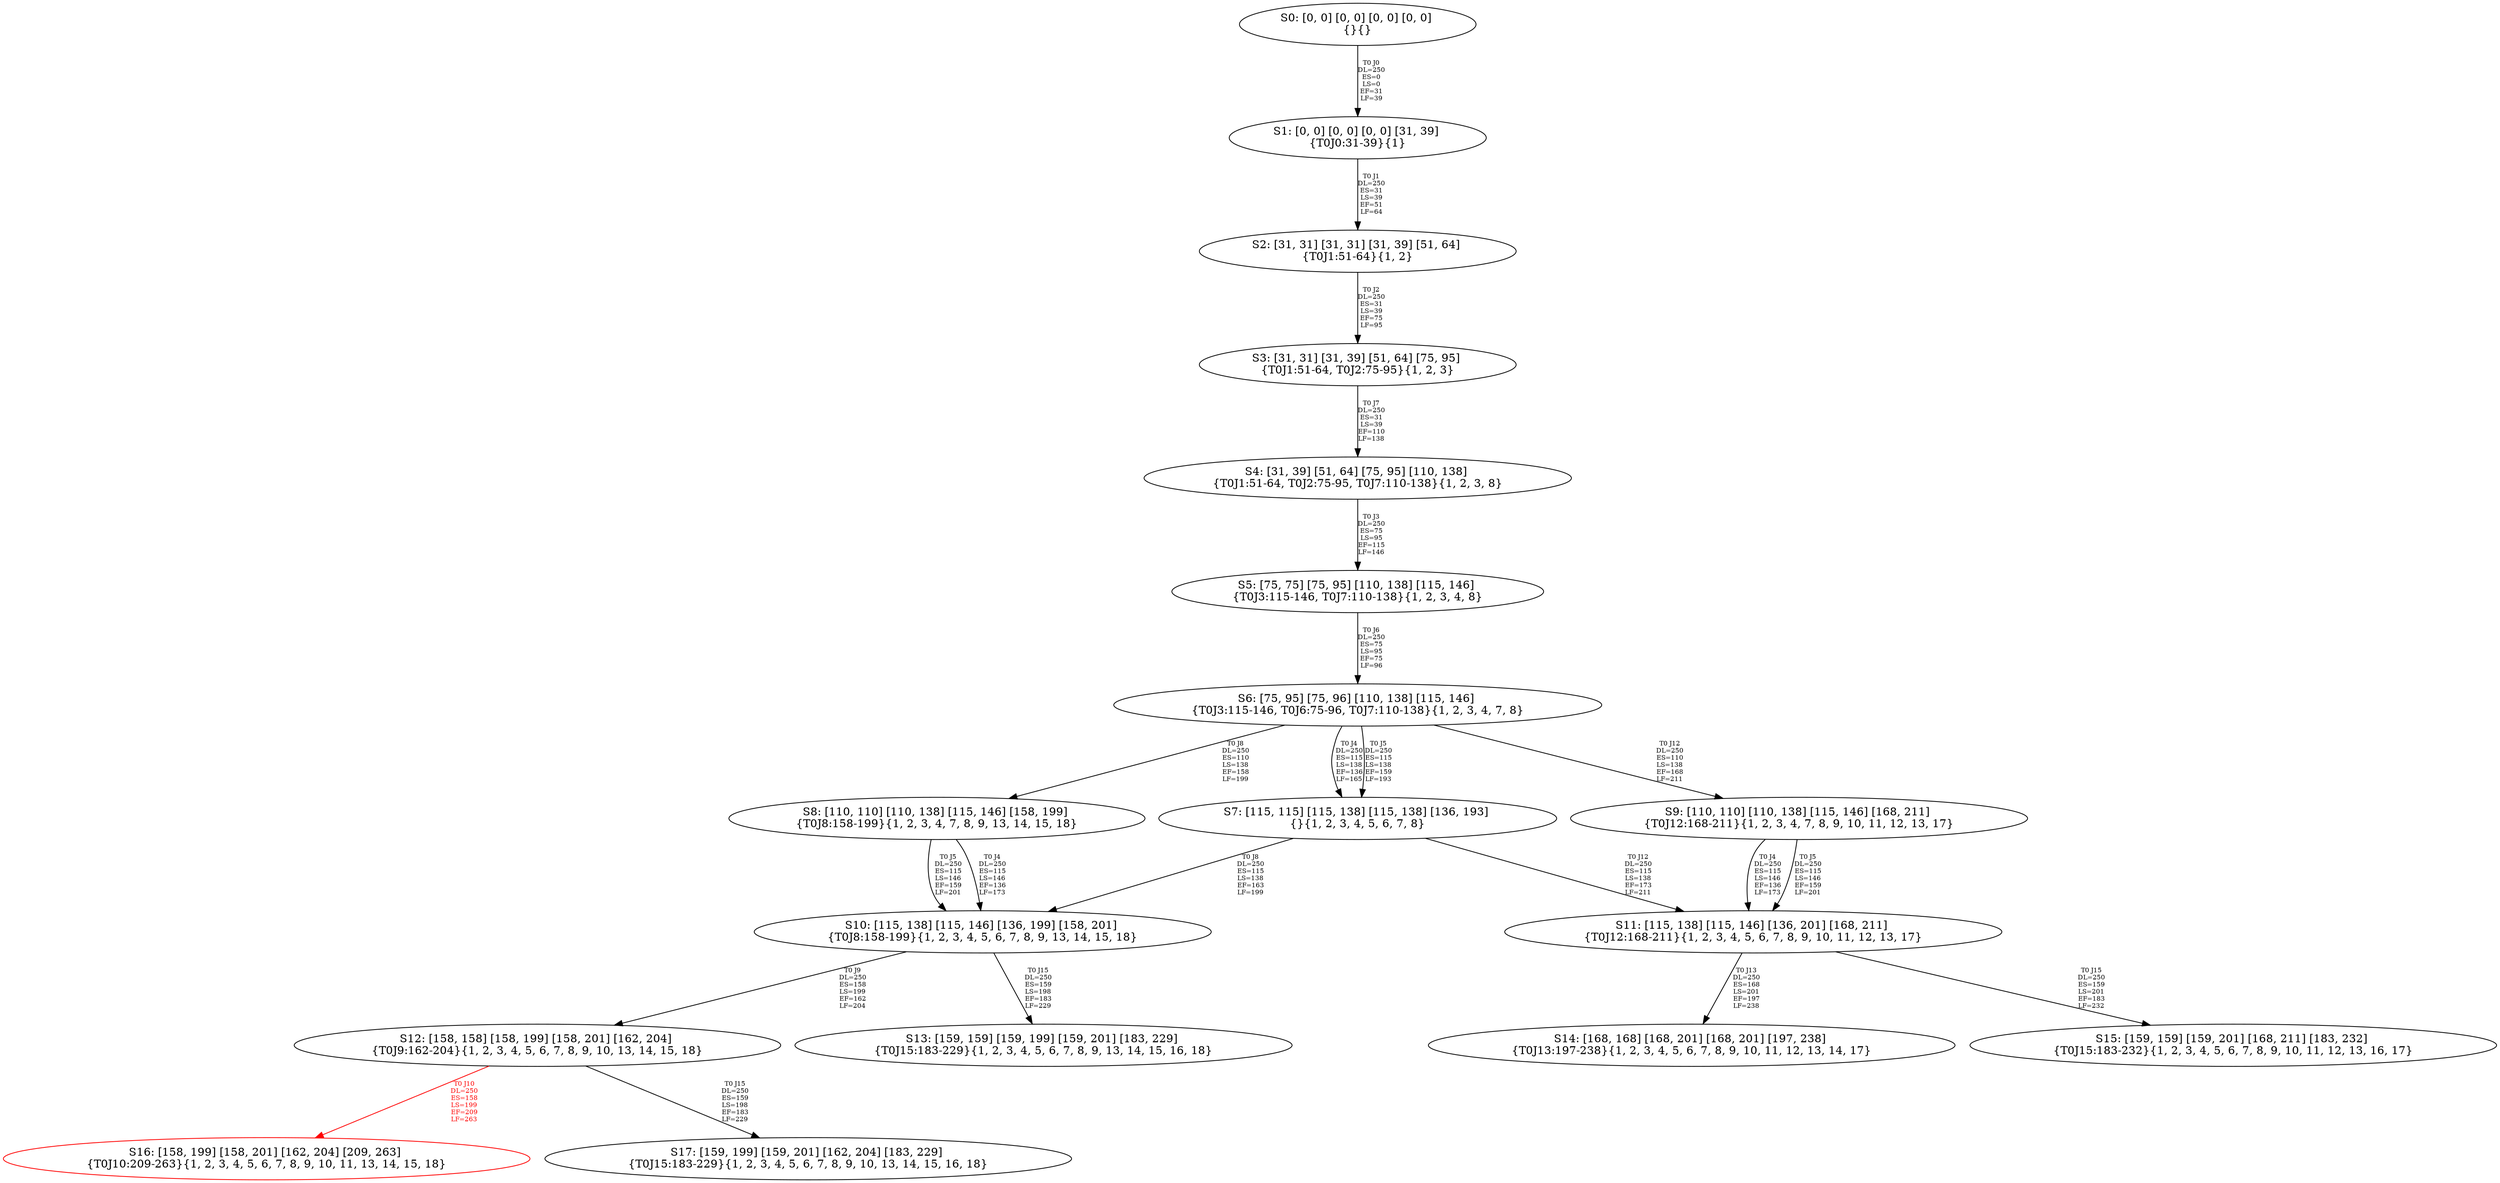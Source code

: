 digraph {
	S0[label="S0: [0, 0] [0, 0] [0, 0] [0, 0] \n{}{}"];
	S1[label="S1: [0, 0] [0, 0] [0, 0] [31, 39] \n{T0J0:31-39}{1}"];
	S2[label="S2: [31, 31] [31, 31] [31, 39] [51, 64] \n{T0J1:51-64}{1, 2}"];
	S3[label="S3: [31, 31] [31, 39] [51, 64] [75, 95] \n{T0J1:51-64, T0J2:75-95}{1, 2, 3}"];
	S4[label="S4: [31, 39] [51, 64] [75, 95] [110, 138] \n{T0J1:51-64, T0J2:75-95, T0J7:110-138}{1, 2, 3, 8}"];
	S5[label="S5: [75, 75] [75, 95] [110, 138] [115, 146] \n{T0J3:115-146, T0J7:110-138}{1, 2, 3, 4, 8}"];
	S6[label="S6: [75, 95] [75, 96] [110, 138] [115, 146] \n{T0J3:115-146, T0J6:75-96, T0J7:110-138}{1, 2, 3, 4, 7, 8}"];
	S7[label="S7: [115, 115] [115, 138] [115, 138] [136, 193] \n{}{1, 2, 3, 4, 5, 6, 7, 8}"];
	S8[label="S8: [110, 110] [110, 138] [115, 146] [158, 199] \n{T0J8:158-199}{1, 2, 3, 4, 7, 8, 9, 13, 14, 15, 18}"];
	S9[label="S9: [110, 110] [110, 138] [115, 146] [168, 211] \n{T0J12:168-211}{1, 2, 3, 4, 7, 8, 9, 10, 11, 12, 13, 17}"];
	S10[label="S10: [115, 138] [115, 146] [136, 199] [158, 201] \n{T0J8:158-199}{1, 2, 3, 4, 5, 6, 7, 8, 9, 13, 14, 15, 18}"];
	S11[label="S11: [115, 138] [115, 146] [136, 201] [168, 211] \n{T0J12:168-211}{1, 2, 3, 4, 5, 6, 7, 8, 9, 10, 11, 12, 13, 17}"];
	S12[label="S12: [158, 158] [158, 199] [158, 201] [162, 204] \n{T0J9:162-204}{1, 2, 3, 4, 5, 6, 7, 8, 9, 10, 13, 14, 15, 18}"];
	S13[label="S13: [159, 159] [159, 199] [159, 201] [183, 229] \n{T0J15:183-229}{1, 2, 3, 4, 5, 6, 7, 8, 9, 13, 14, 15, 16, 18}"];
	S14[label="S14: [168, 168] [168, 201] [168, 201] [197, 238] \n{T0J13:197-238}{1, 2, 3, 4, 5, 6, 7, 8, 9, 10, 11, 12, 13, 14, 17}"];
	S15[label="S15: [159, 159] [159, 201] [168, 211] [183, 232] \n{T0J15:183-232}{1, 2, 3, 4, 5, 6, 7, 8, 9, 10, 11, 12, 13, 16, 17}"];
	S16[label="S16: [158, 199] [158, 201] [162, 204] [209, 263] \n{T0J10:209-263}{1, 2, 3, 4, 5, 6, 7, 8, 9, 10, 11, 13, 14, 15, 18}"];
	S17[label="S17: [159, 199] [159, 201] [162, 204] [183, 229] \n{T0J15:183-229}{1, 2, 3, 4, 5, 6, 7, 8, 9, 10, 13, 14, 15, 16, 18}"];
	S0 -> S1[label="T0 J0\nDL=250\nES=0\nLS=0\nEF=31\nLF=39",fontsize=8];
	S1 -> S2[label="T0 J1\nDL=250\nES=31\nLS=39\nEF=51\nLF=64",fontsize=8];
	S2 -> S3[label="T0 J2\nDL=250\nES=31\nLS=39\nEF=75\nLF=95",fontsize=8];
	S3 -> S4[label="T0 J7\nDL=250\nES=31\nLS=39\nEF=110\nLF=138",fontsize=8];
	S4 -> S5[label="T0 J3\nDL=250\nES=75\nLS=95\nEF=115\nLF=146",fontsize=8];
	S5 -> S6[label="T0 J6\nDL=250\nES=75\nLS=95\nEF=75\nLF=96",fontsize=8];
	S6 -> S7[label="T0 J4\nDL=250\nES=115\nLS=138\nEF=136\nLF=165",fontsize=8];
	S6 -> S7[label="T0 J5\nDL=250\nES=115\nLS=138\nEF=159\nLF=193",fontsize=8];
	S6 -> S8[label="T0 J8\nDL=250\nES=110\nLS=138\nEF=158\nLF=199",fontsize=8];
	S6 -> S9[label="T0 J12\nDL=250\nES=110\nLS=138\nEF=168\nLF=211",fontsize=8];
	S7 -> S10[label="T0 J8\nDL=250\nES=115\nLS=138\nEF=163\nLF=199",fontsize=8];
	S7 -> S11[label="T0 J12\nDL=250\nES=115\nLS=138\nEF=173\nLF=211",fontsize=8];
	S8 -> S10[label="T0 J4\nDL=250\nES=115\nLS=146\nEF=136\nLF=173",fontsize=8];
	S8 -> S10[label="T0 J5\nDL=250\nES=115\nLS=146\nEF=159\nLF=201",fontsize=8];
	S9 -> S11[label="T0 J4\nDL=250\nES=115\nLS=146\nEF=136\nLF=173",fontsize=8];
	S9 -> S11[label="T0 J5\nDL=250\nES=115\nLS=146\nEF=159\nLF=201",fontsize=8];
	S10 -> S12[label="T0 J9\nDL=250\nES=158\nLS=199\nEF=162\nLF=204",fontsize=8];
	S10 -> S13[label="T0 J15\nDL=250\nES=159\nLS=198\nEF=183\nLF=229",fontsize=8];
	S11 -> S14[label="T0 J13\nDL=250\nES=168\nLS=201\nEF=197\nLF=238",fontsize=8];
	S11 -> S15[label="T0 J15\nDL=250\nES=159\nLS=201\nEF=183\nLF=232",fontsize=8];
	S12 -> S16[label="T0 J10\nDL=250\nES=158\nLS=199\nEF=209\nLF=263",color=Red,fontcolor=Red,fontsize=8];
S16[color=Red];
	S12 -> S17[label="T0 J15\nDL=250\nES=159\nLS=198\nEF=183\nLF=229",fontsize=8];
}
